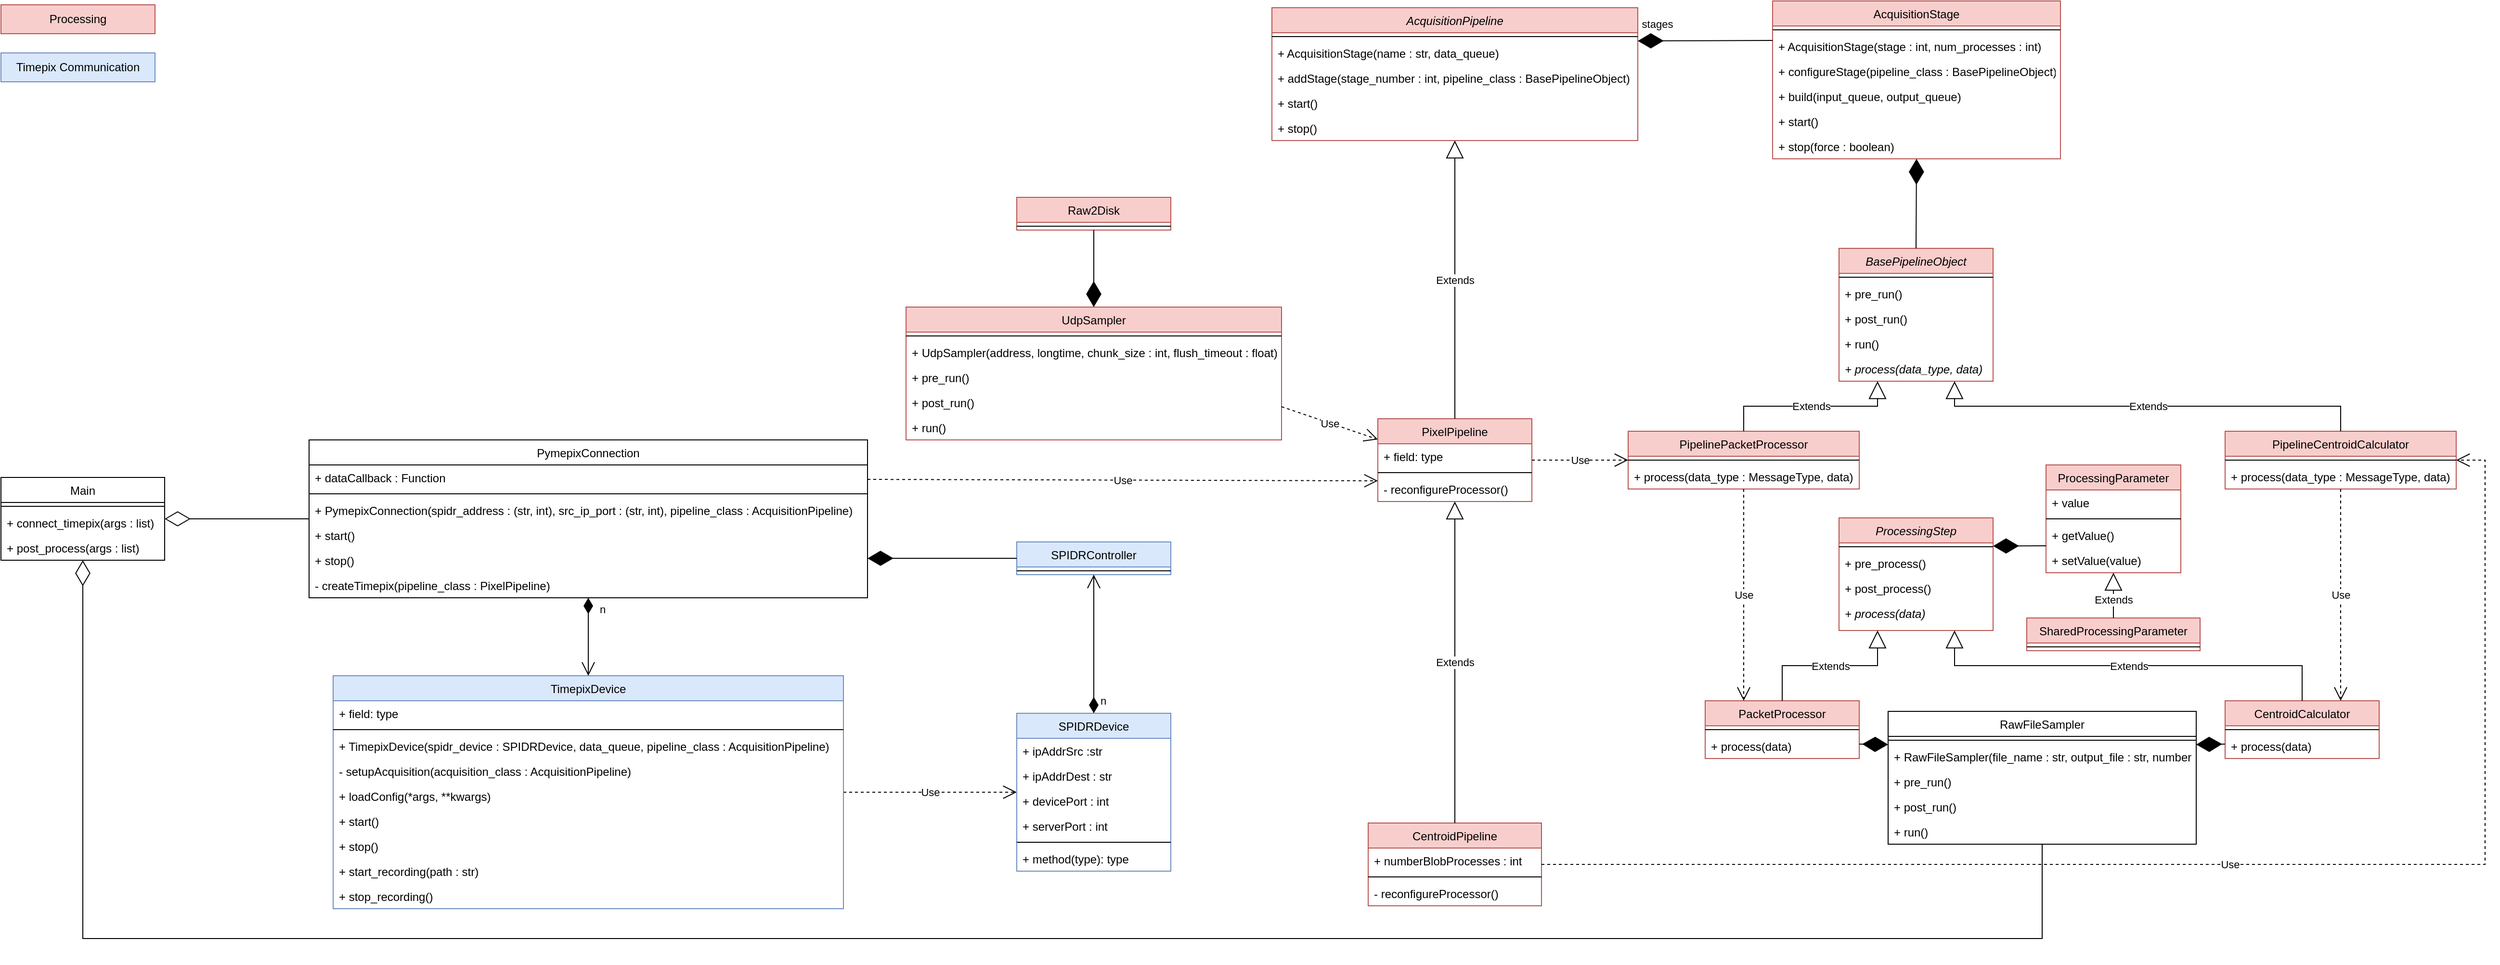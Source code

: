 <mxfile version="15.5.7" type="device"><diagram id="C5RBs43oDa-KdzZeNtuy" name="Page-1"><mxGraphModel dx="2893" dy="1191" grid="1" gridSize="10" guides="0" tooltips="1" connect="1" arrows="1" fold="1" page="1" pageScale="1" pageWidth="827" pageHeight="1169" background="none" math="0" shadow="0"><root><mxCell id="WIyWlLk6GJQsqaUBKTNV-0"/><mxCell id="WIyWlLk6GJQsqaUBKTNV-1" parent="WIyWlLk6GJQsqaUBKTNV-0"/><mxCell id="zkfFHV4jXpPFQw0GAbJ--6" value="PipelineCentroidCalculator" style="swimlane;fontStyle=0;align=center;verticalAlign=top;childLayout=stackLayout;horizontal=1;startSize=26;horizontalStack=0;resizeParent=1;resizeLast=0;collapsible=1;marginBottom=0;rounded=0;shadow=0;strokeWidth=1;fillColor=#f8cecc;strokeColor=#b85450;" parent="WIyWlLk6GJQsqaUBKTNV-1" vertex="1"><mxGeometry x="1690" y="563" width="240" height="60" as="geometry"><mxRectangle x="130" y="380" width="160" height="26" as="alternateBounds"/></mxGeometry></mxCell><mxCell id="zkfFHV4jXpPFQw0GAbJ--9" value="" style="line;html=1;strokeWidth=1;align=left;verticalAlign=middle;spacingTop=-1;spacingLeft=3;spacingRight=3;rotatable=0;labelPosition=right;points=[];portConstraint=eastwest;" parent="zkfFHV4jXpPFQw0GAbJ--6" vertex="1"><mxGeometry y="26" width="240" height="8" as="geometry"/></mxCell><mxCell id="0yUpC44vwRj2gJLpi4la-30" value="+ process(data_type : MessageType, data)" style="text;strokeColor=none;fillColor=none;align=left;verticalAlign=top;spacingLeft=4;spacingRight=4;overflow=hidden;rotatable=0;points=[[0,0.5],[1,0.5]];portConstraint=eastwest;" vertex="1" parent="zkfFHV4jXpPFQw0GAbJ--6"><mxGeometry y="34" width="240" height="26" as="geometry"/></mxCell><mxCell id="0yUpC44vwRj2gJLpi4la-0" value="PipelinePacketProcessor" style="swimlane;fontStyle=0;align=center;verticalAlign=top;childLayout=stackLayout;horizontal=1;startSize=26;horizontalStack=0;resizeParent=1;resizeLast=0;collapsible=1;marginBottom=0;rounded=0;shadow=0;strokeWidth=1;fillColor=#f8cecc;strokeColor=#b85450;" vertex="1" parent="WIyWlLk6GJQsqaUBKTNV-1"><mxGeometry x="1070" y="563" width="240" height="60" as="geometry"><mxRectangle x="130" y="380" width="160" height="26" as="alternateBounds"/></mxGeometry></mxCell><mxCell id="0yUpC44vwRj2gJLpi4la-1" value="" style="line;html=1;strokeWidth=1;align=left;verticalAlign=middle;spacingTop=-1;spacingLeft=3;spacingRight=3;rotatable=0;labelPosition=right;points=[];portConstraint=eastwest;" vertex="1" parent="0yUpC44vwRj2gJLpi4la-0"><mxGeometry y="26" width="240" height="8" as="geometry"/></mxCell><mxCell id="0yUpC44vwRj2gJLpi4la-31" value="+ process(data_type : MessageType, data)" style="text;strokeColor=none;fillColor=none;align=left;verticalAlign=top;spacingLeft=4;spacingRight=4;overflow=hidden;rotatable=0;points=[[0,0.5],[1,0.5]];portConstraint=eastwest;" vertex="1" parent="0yUpC44vwRj2gJLpi4la-0"><mxGeometry y="34" width="240" height="26" as="geometry"/></mxCell><mxCell id="0yUpC44vwRj2gJLpi4la-2" value="PacketProcessor" style="swimlane;fontStyle=0;align=center;verticalAlign=top;childLayout=stackLayout;horizontal=1;startSize=26;horizontalStack=0;resizeParent=1;resizeLast=0;collapsible=1;marginBottom=0;rounded=0;shadow=0;strokeWidth=1;fillColor=#f8cecc;strokeColor=#b85450;" vertex="1" parent="WIyWlLk6GJQsqaUBKTNV-1"><mxGeometry x="1150" y="843" width="160" height="60" as="geometry"><mxRectangle x="130" y="380" width="160" height="26" as="alternateBounds"/></mxGeometry></mxCell><mxCell id="0yUpC44vwRj2gJLpi4la-3" value="" style="line;html=1;strokeWidth=1;align=left;verticalAlign=middle;spacingTop=-1;spacingLeft=3;spacingRight=3;rotatable=0;labelPosition=right;points=[];portConstraint=eastwest;" vertex="1" parent="0yUpC44vwRj2gJLpi4la-2"><mxGeometry y="26" width="160" height="8" as="geometry"/></mxCell><mxCell id="0yUpC44vwRj2gJLpi4la-14" value="+ process(data)" style="text;strokeColor=none;fillColor=none;align=left;verticalAlign=top;spacingLeft=4;spacingRight=4;overflow=hidden;rotatable=0;points=[[0,0.5],[1,0.5]];portConstraint=eastwest;fontStyle=0" vertex="1" parent="0yUpC44vwRj2gJLpi4la-2"><mxGeometry y="34" width="160" height="26" as="geometry"/></mxCell><mxCell id="0yUpC44vwRj2gJLpi4la-4" value="ProcessingStep" style="swimlane;fontStyle=2;align=center;verticalAlign=top;childLayout=stackLayout;horizontal=1;startSize=26;horizontalStack=0;resizeParent=1;resizeLast=0;collapsible=1;marginBottom=0;rounded=0;shadow=0;strokeWidth=1;fillColor=#f8cecc;strokeColor=#b85450;" vertex="1" parent="WIyWlLk6GJQsqaUBKTNV-1"><mxGeometry x="1289" y="653" width="160" height="117" as="geometry"><mxRectangle x="130" y="380" width="160" height="26" as="alternateBounds"/></mxGeometry></mxCell><mxCell id="0yUpC44vwRj2gJLpi4la-5" value="" style="line;html=1;strokeWidth=1;align=left;verticalAlign=middle;spacingTop=-1;spacingLeft=3;spacingRight=3;rotatable=0;labelPosition=right;points=[];portConstraint=eastwest;" vertex="1" parent="0yUpC44vwRj2gJLpi4la-4"><mxGeometry y="26" width="160" height="8" as="geometry"/></mxCell><mxCell id="0yUpC44vwRj2gJLpi4la-11" value="+ pre_process()" style="text;strokeColor=none;fillColor=none;align=left;verticalAlign=top;spacingLeft=4;spacingRight=4;overflow=hidden;rotatable=0;points=[[0,0.5],[1,0.5]];portConstraint=eastwest;" vertex="1" parent="0yUpC44vwRj2gJLpi4la-4"><mxGeometry y="34" width="160" height="26" as="geometry"/></mxCell><mxCell id="0yUpC44vwRj2gJLpi4la-12" value="+ post_process()" style="text;strokeColor=none;fillColor=none;align=left;verticalAlign=top;spacingLeft=4;spacingRight=4;overflow=hidden;rotatable=0;points=[[0,0.5],[1,0.5]];portConstraint=eastwest;" vertex="1" parent="0yUpC44vwRj2gJLpi4la-4"><mxGeometry y="60" width="160" height="26" as="geometry"/></mxCell><mxCell id="0yUpC44vwRj2gJLpi4la-13" value="+ process(data)" style="text;strokeColor=none;fillColor=none;align=left;verticalAlign=top;spacingLeft=4;spacingRight=4;overflow=hidden;rotatable=0;points=[[0,0.5],[1,0.5]];portConstraint=eastwest;fontStyle=2" vertex="1" parent="0yUpC44vwRj2gJLpi4la-4"><mxGeometry y="86" width="160" height="26" as="geometry"/></mxCell><mxCell id="0yUpC44vwRj2gJLpi4la-6" value="CentroidCalculator" style="swimlane;fontStyle=0;align=center;verticalAlign=top;childLayout=stackLayout;horizontal=1;startSize=26;horizontalStack=0;resizeParent=1;resizeLast=0;collapsible=1;marginBottom=0;rounded=0;shadow=0;strokeWidth=1;fillColor=#f8cecc;strokeColor=#b85450;" vertex="1" parent="WIyWlLk6GJQsqaUBKTNV-1"><mxGeometry x="1690" y="843" width="160" height="60" as="geometry"><mxRectangle x="1690" y="843" width="160" height="26" as="alternateBounds"/></mxGeometry></mxCell><mxCell id="0yUpC44vwRj2gJLpi4la-7" value="" style="line;html=1;strokeWidth=1;align=left;verticalAlign=middle;spacingTop=-1;spacingLeft=3;spacingRight=3;rotatable=0;labelPosition=right;points=[];portConstraint=eastwest;" vertex="1" parent="0yUpC44vwRj2gJLpi4la-6"><mxGeometry y="26" width="160" height="8" as="geometry"/></mxCell><mxCell id="0yUpC44vwRj2gJLpi4la-15" value="+ process(data)" style="text;strokeColor=none;fillColor=none;align=left;verticalAlign=top;spacingLeft=4;spacingRight=4;overflow=hidden;rotatable=0;points=[[0,0.5],[1,0.5]];portConstraint=eastwest;fontStyle=0" vertex="1" parent="0yUpC44vwRj2gJLpi4la-6"><mxGeometry y="34" width="160" height="26" as="geometry"/></mxCell><mxCell id="0yUpC44vwRj2gJLpi4la-8" value="BasePipelineObject" style="swimlane;fontStyle=2;align=center;verticalAlign=top;childLayout=stackLayout;horizontal=1;startSize=26;horizontalStack=0;resizeParent=1;resizeLast=0;collapsible=1;marginBottom=0;rounded=0;shadow=0;strokeWidth=1;fillColor=#f8cecc;strokeColor=#b85450;" vertex="1" parent="WIyWlLk6GJQsqaUBKTNV-1"><mxGeometry x="1289" y="373" width="160" height="138" as="geometry"><mxRectangle x="130" y="380" width="160" height="26" as="alternateBounds"/></mxGeometry></mxCell><mxCell id="0yUpC44vwRj2gJLpi4la-9" value="" style="line;html=1;strokeWidth=1;align=left;verticalAlign=middle;spacingTop=-1;spacingLeft=3;spacingRight=3;rotatable=0;labelPosition=right;points=[];portConstraint=eastwest;" vertex="1" parent="0yUpC44vwRj2gJLpi4la-8"><mxGeometry y="26" width="160" height="8" as="geometry"/></mxCell><mxCell id="0yUpC44vwRj2gJLpi4la-24" value="+ pre_run()" style="text;strokeColor=none;fillColor=none;align=left;verticalAlign=top;spacingLeft=4;spacingRight=4;overflow=hidden;rotatable=0;points=[[0,0.5],[1,0.5]];portConstraint=eastwest;" vertex="1" parent="0yUpC44vwRj2gJLpi4la-8"><mxGeometry y="34" width="160" height="26" as="geometry"/></mxCell><mxCell id="0yUpC44vwRj2gJLpi4la-25" value="+ post_run()" style="text;strokeColor=none;fillColor=none;align=left;verticalAlign=top;spacingLeft=4;spacingRight=4;overflow=hidden;rotatable=0;points=[[0,0.5],[1,0.5]];portConstraint=eastwest;" vertex="1" parent="0yUpC44vwRj2gJLpi4la-8"><mxGeometry y="60" width="160" height="26" as="geometry"/></mxCell><mxCell id="0yUpC44vwRj2gJLpi4la-27" value="+ run()" style="text;strokeColor=none;fillColor=none;align=left;verticalAlign=top;spacingLeft=4;spacingRight=4;overflow=hidden;rotatable=0;points=[[0,0.5],[1,0.5]];portConstraint=eastwest;" vertex="1" parent="0yUpC44vwRj2gJLpi4la-8"><mxGeometry y="86" width="160" height="26" as="geometry"/></mxCell><mxCell id="0yUpC44vwRj2gJLpi4la-26" value="+ process(data_type, data)" style="text;strokeColor=none;fillColor=none;align=left;verticalAlign=top;spacingLeft=4;spacingRight=4;overflow=hidden;rotatable=0;points=[[0,0.5],[1,0.5]];portConstraint=eastwest;fontStyle=2" vertex="1" parent="0yUpC44vwRj2gJLpi4la-8"><mxGeometry y="112" width="160" height="26" as="geometry"/></mxCell><mxCell id="0yUpC44vwRj2gJLpi4la-20" value="Extends" style="endArrow=block;endSize=16;endFill=0;html=1;rounded=0;shadow=0;entryX=0.25;entryY=1;entryDx=0;entryDy=0;exitX=0.5;exitY=0;exitDx=0;exitDy=0;edgeStyle=orthogonalEdgeStyle;" edge="1" parent="WIyWlLk6GJQsqaUBKTNV-1" source="0yUpC44vwRj2gJLpi4la-2" target="0yUpC44vwRj2gJLpi4la-4"><mxGeometry width="160" relative="1" as="geometry"><mxPoint x="1200" y="793" as="sourcePoint"/><mxPoint x="1104" y="791" as="targetPoint"/></mxGeometry></mxCell><mxCell id="0yUpC44vwRj2gJLpi4la-21" value="Extends" style="endArrow=block;endSize=16;endFill=0;html=1;rounded=0;shadow=0;entryX=0.75;entryY=1;entryDx=0;entryDy=0;exitX=0.5;exitY=0;exitDx=0;exitDy=0;edgeStyle=orthogonalEdgeStyle;" edge="1" parent="WIyWlLk6GJQsqaUBKTNV-1" source="0yUpC44vwRj2gJLpi4la-6" target="0yUpC44vwRj2gJLpi4la-4"><mxGeometry width="160" relative="1" as="geometry"><mxPoint x="2065" y="793" as="sourcePoint"/><mxPoint x="1889" y="791" as="targetPoint"/></mxGeometry></mxCell><mxCell id="0yUpC44vwRj2gJLpi4la-22" value="Use" style="endArrow=open;endSize=12;dashed=1;html=1;rounded=0;shadow=0;exitX=0.5;exitY=1;exitDx=0;exitDy=0;entryX=0.25;entryY=0;entryDx=0;entryDy=0;" edge="1" parent="WIyWlLk6GJQsqaUBKTNV-1" source="0yUpC44vwRj2gJLpi4la-0" target="0yUpC44vwRj2gJLpi4la-2"><mxGeometry width="160" relative="1" as="geometry"><mxPoint x="1200" y="793" as="sourcePoint"/><mxPoint x="1360" y="793" as="targetPoint"/></mxGeometry></mxCell><mxCell id="0yUpC44vwRj2gJLpi4la-23" value="Use" style="endArrow=open;endSize=12;dashed=1;html=1;rounded=0;shadow=0;entryX=0.75;entryY=0;entryDx=0;entryDy=0;exitX=0.5;exitY=1;exitDx=0;exitDy=0;" edge="1" parent="WIyWlLk6GJQsqaUBKTNV-1" source="zkfFHV4jXpPFQw0GAbJ--6" target="0yUpC44vwRj2gJLpi4la-6"><mxGeometry width="160" relative="1" as="geometry"><mxPoint x="2065" y="793" as="sourcePoint"/><mxPoint x="2225" y="793" as="targetPoint"/></mxGeometry></mxCell><mxCell id="0yUpC44vwRj2gJLpi4la-29" value="Extends" style="endArrow=block;endSize=16;endFill=0;html=1;rounded=0;shadow=0;entryX=0.75;entryY=1;entryDx=0;entryDy=0;exitX=0.5;exitY=0;exitDx=0;exitDy=0;edgeStyle=orthogonalEdgeStyle;" edge="1" parent="WIyWlLk6GJQsqaUBKTNV-1" source="zkfFHV4jXpPFQw0GAbJ--6" target="0yUpC44vwRj2gJLpi4la-8"><mxGeometry width="160" relative="1" as="geometry"><mxPoint x="1485" y="673" as="sourcePoint"/><mxPoint x="1419" y="611" as="targetPoint"/></mxGeometry></mxCell><mxCell id="0yUpC44vwRj2gJLpi4la-33" value="ProcessingParameter" style="swimlane;fontStyle=0;align=center;verticalAlign=top;childLayout=stackLayout;horizontal=1;startSize=26;horizontalStack=0;resizeParent=1;resizeParentMax=0;resizeLast=0;collapsible=1;marginBottom=0;fillColor=#f8cecc;strokeColor=#b85450;" vertex="1" parent="WIyWlLk6GJQsqaUBKTNV-1"><mxGeometry x="1504" y="598" width="140" height="112" as="geometry"><mxRectangle x="1494" y="670" width="150" height="26" as="alternateBounds"/></mxGeometry></mxCell><mxCell id="0yUpC44vwRj2gJLpi4la-34" value="+ value" style="text;strokeColor=none;fillColor=none;align=left;verticalAlign=top;spacingLeft=4;spacingRight=4;overflow=hidden;rotatable=0;points=[[0,0.5],[1,0.5]];portConstraint=eastwest;" vertex="1" parent="0yUpC44vwRj2gJLpi4la-33"><mxGeometry y="26" width="140" height="26" as="geometry"/></mxCell><mxCell id="0yUpC44vwRj2gJLpi4la-35" value="" style="line;strokeWidth=1;fillColor=none;align=left;verticalAlign=middle;spacingTop=-1;spacingLeft=3;spacingRight=3;rotatable=0;labelPosition=right;points=[];portConstraint=eastwest;" vertex="1" parent="0yUpC44vwRj2gJLpi4la-33"><mxGeometry y="52" width="140" height="8" as="geometry"/></mxCell><mxCell id="0yUpC44vwRj2gJLpi4la-78" value="+ getValue()" style="text;strokeColor=none;fillColor=none;align=left;verticalAlign=top;spacingLeft=4;spacingRight=4;overflow=hidden;rotatable=0;points=[[0,0.5],[1,0.5]];portConstraint=eastwest;" vertex="1" parent="0yUpC44vwRj2gJLpi4la-33"><mxGeometry y="60" width="140" height="26" as="geometry"/></mxCell><mxCell id="0yUpC44vwRj2gJLpi4la-79" value="+ setValue(value)" style="text;strokeColor=none;fillColor=none;align=left;verticalAlign=top;spacingLeft=4;spacingRight=4;overflow=hidden;rotatable=0;points=[[0,0.5],[1,0.5]];portConstraint=eastwest;" vertex="1" parent="0yUpC44vwRj2gJLpi4la-33"><mxGeometry y="86" width="140" height="26" as="geometry"/></mxCell><mxCell id="0yUpC44vwRj2gJLpi4la-41" value="SharedProcessingParameter" style="swimlane;fontStyle=0;align=center;verticalAlign=top;childLayout=stackLayout;horizontal=1;startSize=26;horizontalStack=0;resizeParent=1;resizeParentMax=0;resizeLast=0;collapsible=1;marginBottom=0;fillColor=#f8cecc;strokeColor=#b85450;" vertex="1" parent="WIyWlLk6GJQsqaUBKTNV-1"><mxGeometry x="1484" y="757" width="180" height="34" as="geometry"/></mxCell><mxCell id="0yUpC44vwRj2gJLpi4la-43" value="" style="line;strokeWidth=1;fillColor=none;align=left;verticalAlign=middle;spacingTop=-1;spacingLeft=3;spacingRight=3;rotatable=0;labelPosition=right;points=[];portConstraint=eastwest;" vertex="1" parent="0yUpC44vwRj2gJLpi4la-41"><mxGeometry y="26" width="180" height="8" as="geometry"/></mxCell><mxCell id="0yUpC44vwRj2gJLpi4la-45" value="Extends" style="endArrow=block;endSize=16;endFill=0;html=1;rounded=0;shadow=0;exitX=0.5;exitY=0;exitDx=0;exitDy=0;entryX=0.5;entryY=1;entryDx=0;entryDy=0;" edge="1" parent="WIyWlLk6GJQsqaUBKTNV-1" source="0yUpC44vwRj2gJLpi4la-41" target="0yUpC44vwRj2gJLpi4la-33"><mxGeometry x="-0.191" width="160" relative="1" as="geometry"><mxPoint x="1635" y="635" as="sourcePoint"/><mxPoint x="1795" y="635" as="targetPoint"/><mxPoint as="offset"/></mxGeometry></mxCell><mxCell id="0yUpC44vwRj2gJLpi4la-46" value="RawFileSampler" style="swimlane;fontStyle=0;align=center;verticalAlign=top;childLayout=stackLayout;horizontal=1;startSize=26;horizontalStack=0;resizeParent=1;resizeParentMax=0;resizeLast=0;collapsible=1;marginBottom=0;" vertex="1" parent="WIyWlLk6GJQsqaUBKTNV-1"><mxGeometry x="1340" y="854" width="320" height="138" as="geometry"><mxRectangle x="1420" y="854" width="120" height="26" as="alternateBounds"/></mxGeometry></mxCell><mxCell id="0yUpC44vwRj2gJLpi4la-48" value="" style="line;strokeWidth=1;fillColor=none;align=left;verticalAlign=middle;spacingTop=-1;spacingLeft=3;spacingRight=3;rotatable=0;labelPosition=right;points=[];portConstraint=eastwest;" vertex="1" parent="0yUpC44vwRj2gJLpi4la-46"><mxGeometry y="26" width="320" height="8" as="geometry"/></mxCell><mxCell id="0yUpC44vwRj2gJLpi4la-163" value="+ RawFileSampler(file_name : str, output_file : str, number_of_processes : int, timewalk_file : str, cent_timewalk_file : str, progress_callback)" style="text;strokeColor=none;fillColor=none;align=left;verticalAlign=top;spacingLeft=4;spacingRight=4;overflow=hidden;rotatable=0;points=[[0,0.5],[1,0.5]];portConstraint=eastwest;rounded=0;glass=0;" vertex="1" parent="0yUpC44vwRj2gJLpi4la-46"><mxGeometry y="34" width="320" height="26" as="geometry"/></mxCell><mxCell id="0yUpC44vwRj2gJLpi4la-49" value="+ pre_run()" style="text;strokeColor=none;fillColor=none;align=left;verticalAlign=top;spacingLeft=4;spacingRight=4;overflow=hidden;rotatable=0;points=[[0,0.5],[1,0.5]];portConstraint=eastwest;" vertex="1" parent="0yUpC44vwRj2gJLpi4la-46"><mxGeometry y="60" width="320" height="26" as="geometry"/></mxCell><mxCell id="0yUpC44vwRj2gJLpi4la-107" value="+ post_run()" style="text;strokeColor=none;fillColor=none;align=left;verticalAlign=top;spacingLeft=4;spacingRight=4;overflow=hidden;rotatable=0;points=[[0,0.5],[1,0.5]];portConstraint=eastwest;" vertex="1" parent="0yUpC44vwRj2gJLpi4la-46"><mxGeometry y="86" width="320" height="26" as="geometry"/></mxCell><mxCell id="0yUpC44vwRj2gJLpi4la-108" value="+ run()" style="text;strokeColor=none;fillColor=none;align=left;verticalAlign=top;spacingLeft=4;spacingRight=4;overflow=hidden;rotatable=0;points=[[0,0.5],[1,0.5]];portConstraint=eastwest;" vertex="1" parent="0yUpC44vwRj2gJLpi4la-46"><mxGeometry y="112" width="320" height="26" as="geometry"/></mxCell><mxCell id="0yUpC44vwRj2gJLpi4la-50" value="UdpSampler" style="swimlane;fontStyle=0;align=center;verticalAlign=top;childLayout=stackLayout;horizontal=1;startSize=26;horizontalStack=0;resizeParent=1;resizeParentMax=0;resizeLast=0;collapsible=1;marginBottom=0;fillColor=#f8cecc;glass=0;rounded=0;strokeColor=#b85450;" vertex="1" parent="WIyWlLk6GJQsqaUBKTNV-1"><mxGeometry x="320" y="434" width="390" height="138" as="geometry"><mxRectangle x="320" y="434" width="100" height="26" as="alternateBounds"/></mxGeometry></mxCell><mxCell id="0yUpC44vwRj2gJLpi4la-52" value="" style="line;strokeWidth=1;fillColor=none;align=left;verticalAlign=middle;spacingTop=-1;spacingLeft=3;spacingRight=3;rotatable=0;labelPosition=right;points=[];portConstraint=eastwest;" vertex="1" parent="0yUpC44vwRj2gJLpi4la-50"><mxGeometry y="26" width="390" height="8" as="geometry"/></mxCell><mxCell id="0yUpC44vwRj2gJLpi4la-53" value="+ UdpSampler(address, longtime, chunk_size : int, flush_timeout : float)" style="text;strokeColor=none;fillColor=none;align=left;verticalAlign=top;spacingLeft=4;spacingRight=4;overflow=hidden;rotatable=0;points=[[0,0.5],[1,0.5]];portConstraint=eastwest;" vertex="1" parent="0yUpC44vwRj2gJLpi4la-50"><mxGeometry y="34" width="390" height="26" as="geometry"/></mxCell><mxCell id="0yUpC44vwRj2gJLpi4la-103" value="+ pre_run()" style="text;strokeColor=none;fillColor=none;align=left;verticalAlign=top;spacingLeft=4;spacingRight=4;overflow=hidden;rotatable=0;points=[[0,0.5],[1,0.5]];portConstraint=eastwest;" vertex="1" parent="0yUpC44vwRj2gJLpi4la-50"><mxGeometry y="60" width="390" height="26" as="geometry"/></mxCell><mxCell id="0yUpC44vwRj2gJLpi4la-104" value="+ post_run()" style="text;strokeColor=none;fillColor=none;align=left;verticalAlign=top;spacingLeft=4;spacingRight=4;overflow=hidden;rotatable=0;points=[[0,0.5],[1,0.5]];portConstraint=eastwest;" vertex="1" parent="0yUpC44vwRj2gJLpi4la-50"><mxGeometry y="86" width="390" height="26" as="geometry"/></mxCell><mxCell id="0yUpC44vwRj2gJLpi4la-105" value="+ run()" style="text;strokeColor=none;fillColor=none;align=left;verticalAlign=top;spacingLeft=4;spacingRight=4;overflow=hidden;rotatable=0;points=[[0,0.5],[1,0.5]];portConstraint=eastwest;" vertex="1" parent="0yUpC44vwRj2gJLpi4la-50"><mxGeometry y="112" width="390" height="26" as="geometry"/></mxCell><mxCell id="0yUpC44vwRj2gJLpi4la-54" value="Raw2Disk" style="swimlane;fontStyle=0;align=center;verticalAlign=top;childLayout=stackLayout;horizontal=1;startSize=26;horizontalStack=0;resizeParent=1;resizeParentMax=0;resizeLast=0;collapsible=1;marginBottom=0;fillColor=#f8cecc;strokeColor=#b85450;" vertex="1" parent="WIyWlLk6GJQsqaUBKTNV-1"><mxGeometry x="435" y="320" width="160" height="34" as="geometry"><mxRectangle x="435" y="450" width="90" height="26" as="alternateBounds"/></mxGeometry></mxCell><mxCell id="0yUpC44vwRj2gJLpi4la-56" value="" style="line;strokeWidth=1;fillColor=none;align=left;verticalAlign=middle;spacingTop=-1;spacingLeft=3;spacingRight=3;rotatable=0;labelPosition=right;points=[];portConstraint=eastwest;" vertex="1" parent="0yUpC44vwRj2gJLpi4la-54"><mxGeometry y="26" width="160" height="8" as="geometry"/></mxCell><mxCell id="0yUpC44vwRj2gJLpi4la-58" value="AcquisitionPipeline" style="swimlane;fontStyle=2;align=center;verticalAlign=top;childLayout=stackLayout;horizontal=1;startSize=26;horizontalStack=0;resizeParent=1;resizeParentMax=0;resizeLast=0;collapsible=1;marginBottom=0;fillColor=#f8cecc;strokeColor=#b85450;" vertex="1" parent="WIyWlLk6GJQsqaUBKTNV-1"><mxGeometry x="700" y="123" width="380" height="138" as="geometry"><mxRectangle x="1080" y="320" width="160" height="26" as="alternateBounds"/></mxGeometry></mxCell><mxCell id="0yUpC44vwRj2gJLpi4la-60" value="" style="line;strokeWidth=1;fillColor=none;align=left;verticalAlign=middle;spacingTop=-1;spacingLeft=3;spacingRight=3;rotatable=0;labelPosition=right;points=[];portConstraint=eastwest;" vertex="1" parent="0yUpC44vwRj2gJLpi4la-58"><mxGeometry y="26" width="380" height="8" as="geometry"/></mxCell><mxCell id="0yUpC44vwRj2gJLpi4la-61" value="+ AcquisitionStage(name : str, data_queue)" style="text;strokeColor=none;fillColor=none;align=left;verticalAlign=top;spacingLeft=4;spacingRight=4;overflow=hidden;rotatable=0;points=[[0,0.5],[1,0.5]];portConstraint=eastwest;" vertex="1" parent="0yUpC44vwRj2gJLpi4la-58"><mxGeometry y="34" width="380" height="26" as="geometry"/></mxCell><mxCell id="0yUpC44vwRj2gJLpi4la-84" value="+ addStage(stage_number : int, pipeline_class : BasePipelineObject)" style="text;strokeColor=none;fillColor=none;align=left;verticalAlign=top;spacingLeft=4;spacingRight=4;overflow=hidden;rotatable=0;points=[[0,0.5],[1,0.5]];portConstraint=eastwest;" vertex="1" parent="0yUpC44vwRj2gJLpi4la-58"><mxGeometry y="60" width="380" height="26" as="geometry"/></mxCell><mxCell id="0yUpC44vwRj2gJLpi4la-85" value="+ start()" style="text;strokeColor=none;fillColor=none;align=left;verticalAlign=top;spacingLeft=4;spacingRight=4;overflow=hidden;rotatable=0;points=[[0,0.5],[1,0.5]];portConstraint=eastwest;" vertex="1" parent="0yUpC44vwRj2gJLpi4la-58"><mxGeometry y="86" width="380" height="26" as="geometry"/></mxCell><mxCell id="0yUpC44vwRj2gJLpi4la-86" value="+ stop()" style="text;strokeColor=none;fillColor=none;align=left;verticalAlign=top;spacingLeft=4;spacingRight=4;overflow=hidden;rotatable=0;points=[[0,0.5],[1,0.5]];portConstraint=eastwest;" vertex="1" parent="0yUpC44vwRj2gJLpi4la-58"><mxGeometry y="112" width="380" height="26" as="geometry"/></mxCell><mxCell id="0yUpC44vwRj2gJLpi4la-62" value="CentroidPipeline" style="swimlane;fontStyle=0;align=center;verticalAlign=top;childLayout=stackLayout;horizontal=1;startSize=26;horizontalStack=0;resizeParent=1;resizeParentMax=0;resizeLast=0;collapsible=1;marginBottom=0;fillColor=#f8cecc;strokeColor=#b85450;" vertex="1" parent="WIyWlLk6GJQsqaUBKTNV-1"><mxGeometry x="800" y="970" width="180" height="86" as="geometry"/></mxCell><mxCell id="0yUpC44vwRj2gJLpi4la-63" value="+ numberBlobProcesses : int" style="text;strokeColor=none;fillColor=none;align=left;verticalAlign=top;spacingLeft=4;spacingRight=4;overflow=hidden;rotatable=0;points=[[0,0.5],[1,0.5]];portConstraint=eastwest;" vertex="1" parent="0yUpC44vwRj2gJLpi4la-62"><mxGeometry y="26" width="180" height="26" as="geometry"/></mxCell><mxCell id="0yUpC44vwRj2gJLpi4la-64" value="" style="line;strokeWidth=1;fillColor=none;align=left;verticalAlign=middle;spacingTop=-1;spacingLeft=3;spacingRight=3;rotatable=0;labelPosition=right;points=[];portConstraint=eastwest;" vertex="1" parent="0yUpC44vwRj2gJLpi4la-62"><mxGeometry y="52" width="180" height="8" as="geometry"/></mxCell><mxCell id="0yUpC44vwRj2gJLpi4la-65" value="- reconfigureProcessor()" style="text;strokeColor=none;fillColor=none;align=left;verticalAlign=top;spacingLeft=4;spacingRight=4;overflow=hidden;rotatable=0;points=[[0,0.5],[1,0.5]];portConstraint=eastwest;" vertex="1" parent="0yUpC44vwRj2gJLpi4la-62"><mxGeometry y="60" width="180" height="26" as="geometry"/></mxCell><mxCell id="0yUpC44vwRj2gJLpi4la-66" value="PixelPipeline" style="swimlane;fontStyle=0;align=center;verticalAlign=top;childLayout=stackLayout;horizontal=1;startSize=26;horizontalStack=0;resizeParent=1;resizeParentMax=0;resizeLast=0;collapsible=1;marginBottom=0;fillColor=#f8cecc;strokeColor=#b85450;" vertex="1" parent="WIyWlLk6GJQsqaUBKTNV-1"><mxGeometry x="810" y="550" width="160" height="86" as="geometry"><mxRectangle x="810" y="550" width="100" height="26" as="alternateBounds"/></mxGeometry></mxCell><mxCell id="0yUpC44vwRj2gJLpi4la-67" value="+ field: type" style="text;strokeColor=none;fillColor=none;align=left;verticalAlign=top;spacingLeft=4;spacingRight=4;overflow=hidden;rotatable=0;points=[[0,0.5],[1,0.5]];portConstraint=eastwest;" vertex="1" parent="0yUpC44vwRj2gJLpi4la-66"><mxGeometry y="26" width="160" height="26" as="geometry"/></mxCell><mxCell id="0yUpC44vwRj2gJLpi4la-68" value="" style="line;strokeWidth=1;fillColor=none;align=left;verticalAlign=middle;spacingTop=-1;spacingLeft=3;spacingRight=3;rotatable=0;labelPosition=right;points=[];portConstraint=eastwest;" vertex="1" parent="0yUpC44vwRj2gJLpi4la-66"><mxGeometry y="52" width="160" height="8" as="geometry"/></mxCell><mxCell id="0yUpC44vwRj2gJLpi4la-90" value="- reconfigureProcessor()" style="text;strokeColor=none;fillColor=none;align=left;verticalAlign=top;spacingLeft=4;spacingRight=4;overflow=hidden;rotatable=0;points=[[0,0.5],[1,0.5]];portConstraint=eastwest;" vertex="1" parent="0yUpC44vwRj2gJLpi4la-66"><mxGeometry y="60" width="160" height="26" as="geometry"/></mxCell><mxCell id="0yUpC44vwRj2gJLpi4la-70" value="Extends" style="endArrow=block;endSize=16;endFill=0;html=1;rounded=0;shadow=0;entryX=0.5;entryY=1;entryDx=0;entryDy=0;exitX=0.5;exitY=0;exitDx=0;exitDy=0;" edge="1" parent="WIyWlLk6GJQsqaUBKTNV-1" source="0yUpC44vwRj2gJLpi4la-62" target="0yUpC44vwRj2gJLpi4la-66"><mxGeometry width="160" relative="1" as="geometry"><mxPoint x="453" y="626" as="sourcePoint"/><mxPoint x="613" y="626" as="targetPoint"/></mxGeometry></mxCell><mxCell id="0yUpC44vwRj2gJLpi4la-71" value="Extends" style="endArrow=block;endSize=16;endFill=0;html=1;rounded=0;shadow=0;entryX=0.5;entryY=1;entryDx=0;entryDy=0;exitX=0.5;exitY=0;exitDx=0;exitDy=0;" edge="1" parent="WIyWlLk6GJQsqaUBKTNV-1" source="0yUpC44vwRj2gJLpi4la-66" target="0yUpC44vwRj2gJLpi4la-58"><mxGeometry width="160" relative="1" as="geometry"><mxPoint x="343" y="341" as="sourcePoint"/><mxPoint x="503" y="341" as="targetPoint"/></mxGeometry></mxCell><mxCell id="0yUpC44vwRj2gJLpi4la-72" value="AcquisitionStage" style="swimlane;fontStyle=0;align=center;verticalAlign=top;childLayout=stackLayout;horizontal=1;startSize=26;horizontalStack=0;resizeParent=1;resizeParentMax=0;resizeLast=0;collapsible=1;marginBottom=0;fillColor=#f8cecc;strokeColor=#b85450;" vertex="1" parent="WIyWlLk6GJQsqaUBKTNV-1"><mxGeometry x="1220" y="116" width="299" height="164" as="geometry"/></mxCell><mxCell id="0yUpC44vwRj2gJLpi4la-74" value="" style="line;strokeWidth=1;fillColor=none;align=left;verticalAlign=middle;spacingTop=-1;spacingLeft=3;spacingRight=3;rotatable=0;labelPosition=right;points=[];portConstraint=eastwest;" vertex="1" parent="0yUpC44vwRj2gJLpi4la-72"><mxGeometry y="26" width="299" height="8" as="geometry"/></mxCell><mxCell id="0yUpC44vwRj2gJLpi4la-75" value="+ AcquisitionStage(stage : int, num_processes : int)" style="text;strokeColor=none;fillColor=none;align=left;verticalAlign=top;spacingLeft=4;spacingRight=4;overflow=hidden;rotatable=0;points=[[0,0.5],[1,0.5]];portConstraint=eastwest;" vertex="1" parent="0yUpC44vwRj2gJLpi4la-72"><mxGeometry y="34" width="299" height="26" as="geometry"/></mxCell><mxCell id="0yUpC44vwRj2gJLpi4la-80" value="+ configureStage(pipeline_class : BasePipelineObject)" style="text;strokeColor=none;fillColor=none;align=left;verticalAlign=top;spacingLeft=4;spacingRight=4;overflow=hidden;rotatable=0;points=[[0,0.5],[1,0.5]];portConstraint=eastwest;" vertex="1" parent="0yUpC44vwRj2gJLpi4la-72"><mxGeometry y="60" width="299" height="26" as="geometry"/></mxCell><mxCell id="0yUpC44vwRj2gJLpi4la-81" value="+ build(input_queue, output_queue)" style="text;strokeColor=none;fillColor=none;align=left;verticalAlign=top;spacingLeft=4;spacingRight=4;overflow=hidden;rotatable=0;points=[[0,0.5],[1,0.5]];portConstraint=eastwest;" vertex="1" parent="0yUpC44vwRj2gJLpi4la-72"><mxGeometry y="86" width="299" height="26" as="geometry"/></mxCell><mxCell id="0yUpC44vwRj2gJLpi4la-82" value="+ start()" style="text;strokeColor=none;fillColor=none;align=left;verticalAlign=top;spacingLeft=4;spacingRight=4;overflow=hidden;rotatable=0;points=[[0,0.5],[1,0.5]];portConstraint=eastwest;" vertex="1" parent="0yUpC44vwRj2gJLpi4la-72"><mxGeometry y="112" width="299" height="26" as="geometry"/></mxCell><mxCell id="0yUpC44vwRj2gJLpi4la-83" value="+ stop(force : boolean)" style="text;strokeColor=none;fillColor=none;align=left;verticalAlign=top;spacingLeft=4;spacingRight=4;overflow=hidden;rotatable=0;points=[[0,0.5],[1,0.5]];portConstraint=eastwest;" vertex="1" parent="0yUpC44vwRj2gJLpi4la-72"><mxGeometry y="138" width="299" height="26" as="geometry"/></mxCell><mxCell id="0yUpC44vwRj2gJLpi4la-77" value="" style="endArrow=diamondThin;endFill=1;endSize=24;html=1;rounded=0;shadow=0;entryX=1;entryY=0.25;entryDx=0;entryDy=0;exitX=0;exitY=0.25;exitDx=0;exitDy=0;" edge="1" parent="WIyWlLk6GJQsqaUBKTNV-1" source="0yUpC44vwRj2gJLpi4la-72" target="0yUpC44vwRj2gJLpi4la-58"><mxGeometry width="160" relative="1" as="geometry"><mxPoint x="310" y="333" as="sourcePoint"/><mxPoint x="470" y="333" as="targetPoint"/></mxGeometry></mxCell><mxCell id="0yUpC44vwRj2gJLpi4la-87" value="stages" style="edgeLabel;html=1;align=center;verticalAlign=middle;resizable=0;points=[];" vertex="1" connectable="0" parent="0yUpC44vwRj2gJLpi4la-77"><mxGeometry x="0.817" y="-5" relative="1" as="geometry"><mxPoint x="7" y="-13" as="offset"/></mxGeometry></mxCell><mxCell id="0yUpC44vwRj2gJLpi4la-89" value="" style="endArrow=diamondThin;endFill=1;endSize=24;html=1;rounded=0;shadow=0;entryX=0.5;entryY=1;entryDx=0;entryDy=0;exitX=0.5;exitY=0;exitDx=0;exitDy=0;" edge="1" parent="WIyWlLk6GJQsqaUBKTNV-1" source="0yUpC44vwRj2gJLpi4la-8" target="0yUpC44vwRj2gJLpi4la-72"><mxGeometry width="160" relative="1" as="geometry"><mxPoint x="870" y="660" as="sourcePoint"/><mxPoint x="1030" y="660" as="targetPoint"/></mxGeometry></mxCell><mxCell id="0yUpC44vwRj2gJLpi4la-92" value="Extends" style="endArrow=block;endSize=16;endFill=0;html=1;rounded=0;shadow=0;entryX=0.25;entryY=1;entryDx=0;entryDy=0;exitX=0.5;exitY=0;exitDx=0;exitDy=0;edgeStyle=orthogonalEdgeStyle;" edge="1" parent="WIyWlLk6GJQsqaUBKTNV-1" source="0yUpC44vwRj2gJLpi4la-0" target="0yUpC44vwRj2gJLpi4la-8"><mxGeometry width="160" relative="1" as="geometry"><mxPoint x="870" y="660" as="sourcePoint"/><mxPoint x="1030" y="660" as="targetPoint"/></mxGeometry></mxCell><mxCell id="0yUpC44vwRj2gJLpi4la-93" value="Use" style="endArrow=open;endSize=12;dashed=1;html=1;rounded=0;shadow=0;entryX=0;entryY=0.5;entryDx=0;entryDy=0;exitX=1;exitY=0.5;exitDx=0;exitDy=0;" edge="1" parent="WIyWlLk6GJQsqaUBKTNV-1" source="0yUpC44vwRj2gJLpi4la-66" target="0yUpC44vwRj2gJLpi4la-0"><mxGeometry width="160" relative="1" as="geometry"><mxPoint x="870" y="660" as="sourcePoint"/><mxPoint x="1030" y="660" as="targetPoint"/></mxGeometry></mxCell><mxCell id="0yUpC44vwRj2gJLpi4la-94" value="Use" style="endArrow=open;endSize=12;dashed=1;html=1;rounded=0;shadow=0;exitX=1;exitY=0.5;exitDx=0;exitDy=0;entryX=1;entryY=0.5;entryDx=0;entryDy=0;edgeStyle=elbowEdgeStyle;" edge="1" parent="WIyWlLk6GJQsqaUBKTNV-1" source="0yUpC44vwRj2gJLpi4la-62" target="zkfFHV4jXpPFQw0GAbJ--6"><mxGeometry width="160" relative="1" as="geometry"><mxPoint x="870" y="660" as="sourcePoint"/><mxPoint x="1030" y="660" as="targetPoint"/><Array as="points"><mxPoint x="1960" y="760"/><mxPoint x="1880" y="850"/></Array></mxGeometry></mxCell><mxCell id="0yUpC44vwRj2gJLpi4la-97" value="" style="endArrow=diamondThin;endFill=1;endSize=24;html=1;rounded=0;shadow=0;entryX=1;entryY=0.25;entryDx=0;entryDy=0;exitX=0;exitY=0.75;exitDx=0;exitDy=0;" edge="1" parent="WIyWlLk6GJQsqaUBKTNV-1" source="0yUpC44vwRj2gJLpi4la-33" target="0yUpC44vwRj2gJLpi4la-4"><mxGeometry width="160" relative="1" as="geometry"><mxPoint x="1490" y="660" as="sourcePoint"/><mxPoint x="1290" y="660" as="targetPoint"/></mxGeometry></mxCell><mxCell id="0yUpC44vwRj2gJLpi4la-102" value="Use" style="endArrow=open;endSize=12;dashed=1;html=1;rounded=0;shadow=0;entryX=0;entryY=0.5;entryDx=0;entryDy=0;exitX=1;exitY=0.5;exitDx=0;exitDy=0;" edge="1" parent="WIyWlLk6GJQsqaUBKTNV-1" source="0yUpC44vwRj2gJLpi4la-128" target="0yUpC44vwRj2gJLpi4la-124"><mxGeometry width="160" relative="1" as="geometry"><mxPoint x="270" y="873" as="sourcePoint"/><mxPoint x="730" y="563" as="targetPoint"/></mxGeometry></mxCell><mxCell id="0yUpC44vwRj2gJLpi4la-106" value="" style="endArrow=diamondThin;endFill=1;endSize=24;html=1;rounded=0;shadow=0;entryX=0.5;entryY=0;entryDx=0;entryDy=0;exitX=0.5;exitY=1;exitDx=0;exitDy=0;" edge="1" parent="WIyWlLk6GJQsqaUBKTNV-1" source="0yUpC44vwRj2gJLpi4la-54" target="0yUpC44vwRj2gJLpi4la-50"><mxGeometry width="160" relative="1" as="geometry"><mxPoint x="520" y="370" as="sourcePoint"/><mxPoint x="1240" y="480" as="targetPoint"/></mxGeometry></mxCell><mxCell id="0yUpC44vwRj2gJLpi4la-109" value="" style="endArrow=diamondThin;endFill=1;endSize=24;html=1;rounded=0;shadow=0;entryX=0;entryY=0.25;entryDx=0;entryDy=0;exitX=1;exitY=0.75;exitDx=0;exitDy=0;" edge="1" parent="WIyWlLk6GJQsqaUBKTNV-1" source="0yUpC44vwRj2gJLpi4la-2" target="0yUpC44vwRj2gJLpi4la-46"><mxGeometry width="160" relative="1" as="geometry"><mxPoint x="1040" y="680" as="sourcePoint"/><mxPoint x="1400" y="920" as="targetPoint"/></mxGeometry></mxCell><mxCell id="0yUpC44vwRj2gJLpi4la-110" value="" style="endArrow=diamondThin;endFill=1;endSize=24;html=1;rounded=0;shadow=0;entryX=1;entryY=0.25;entryDx=0;entryDy=0;exitX=0;exitY=0.75;exitDx=0;exitDy=0;" edge="1" parent="WIyWlLk6GJQsqaUBKTNV-1" source="0yUpC44vwRj2gJLpi4la-6" target="0yUpC44vwRj2gJLpi4la-46"><mxGeometry width="160" relative="1" as="geometry"><mxPoint x="1680" y="900" as="sourcePoint"/><mxPoint x="1200" y="680" as="targetPoint"/></mxGeometry></mxCell><mxCell id="0yUpC44vwRj2gJLpi4la-120" value="SPIDRController" style="swimlane;fontStyle=0;align=center;verticalAlign=top;childLayout=stackLayout;horizontal=1;startSize=26;horizontalStack=0;resizeParent=1;resizeParentMax=0;resizeLast=0;collapsible=1;marginBottom=0;rounded=0;glass=0;fillColor=#dae8fc;strokeColor=#6c8ebf;" vertex="1" parent="WIyWlLk6GJQsqaUBKTNV-1"><mxGeometry x="435" y="678" width="160" height="34" as="geometry"><mxRectangle x="440" y="650" width="120" height="26" as="alternateBounds"/></mxGeometry></mxCell><mxCell id="0yUpC44vwRj2gJLpi4la-122" value="" style="line;strokeWidth=1;fillColor=none;align=left;verticalAlign=middle;spacingTop=-1;spacingLeft=3;spacingRight=3;rotatable=0;labelPosition=right;points=[];portConstraint=eastwest;rounded=0;glass=0;" vertex="1" parent="0yUpC44vwRj2gJLpi4la-120"><mxGeometry y="26" width="160" height="8" as="geometry"/></mxCell><mxCell id="0yUpC44vwRj2gJLpi4la-124" value="SPIDRDevice" style="swimlane;fontStyle=0;align=center;verticalAlign=top;childLayout=stackLayout;horizontal=1;startSize=26;horizontalStack=0;resizeParent=1;resizeParentMax=0;resizeLast=0;collapsible=1;marginBottom=0;rounded=0;glass=0;fillColor=#dae8fc;strokeColor=#6c8ebf;" vertex="1" parent="WIyWlLk6GJQsqaUBKTNV-1"><mxGeometry x="435" y="856" width="160" height="164" as="geometry"><mxRectangle x="360" y="830" width="110" height="26" as="alternateBounds"/></mxGeometry></mxCell><mxCell id="0yUpC44vwRj2gJLpi4la-158" value="+ ipAddrSrc :str" style="text;strokeColor=none;fillColor=none;align=left;verticalAlign=top;spacingLeft=4;spacingRight=4;overflow=hidden;rotatable=0;points=[[0,0.5],[1,0.5]];portConstraint=eastwest;rounded=0;glass=0;" vertex="1" parent="0yUpC44vwRj2gJLpi4la-124"><mxGeometry y="26" width="160" height="26" as="geometry"/></mxCell><mxCell id="0yUpC44vwRj2gJLpi4la-159" value="+ ipAddrDest : str" style="text;strokeColor=none;fillColor=none;align=left;verticalAlign=top;spacingLeft=4;spacingRight=4;overflow=hidden;rotatable=0;points=[[0,0.5],[1,0.5]];portConstraint=eastwest;rounded=0;glass=0;" vertex="1" parent="0yUpC44vwRj2gJLpi4la-124"><mxGeometry y="52" width="160" height="26" as="geometry"/></mxCell><mxCell id="0yUpC44vwRj2gJLpi4la-125" value="+ devicePort : int" style="text;strokeColor=none;fillColor=none;align=left;verticalAlign=top;spacingLeft=4;spacingRight=4;overflow=hidden;rotatable=0;points=[[0,0.5],[1,0.5]];portConstraint=eastwest;rounded=0;glass=0;" vertex="1" parent="0yUpC44vwRj2gJLpi4la-124"><mxGeometry y="78" width="160" height="26" as="geometry"/></mxCell><mxCell id="0yUpC44vwRj2gJLpi4la-157" value="+ serverPort : int" style="text;strokeColor=none;fillColor=none;align=left;verticalAlign=top;spacingLeft=4;spacingRight=4;overflow=hidden;rotatable=0;points=[[0,0.5],[1,0.5]];portConstraint=eastwest;rounded=0;glass=0;" vertex="1" parent="0yUpC44vwRj2gJLpi4la-124"><mxGeometry y="104" width="160" height="26" as="geometry"/></mxCell><mxCell id="0yUpC44vwRj2gJLpi4la-126" value="" style="line;strokeWidth=1;fillColor=none;align=left;verticalAlign=middle;spacingTop=-1;spacingLeft=3;spacingRight=3;rotatable=0;labelPosition=right;points=[];portConstraint=eastwest;rounded=0;glass=0;" vertex="1" parent="0yUpC44vwRj2gJLpi4la-124"><mxGeometry y="130" width="160" height="8" as="geometry"/></mxCell><mxCell id="0yUpC44vwRj2gJLpi4la-127" value="+ method(type): type" style="text;strokeColor=none;fillColor=none;align=left;verticalAlign=top;spacingLeft=4;spacingRight=4;overflow=hidden;rotatable=0;points=[[0,0.5],[1,0.5]];portConstraint=eastwest;rounded=0;glass=0;" vertex="1" parent="0yUpC44vwRj2gJLpi4la-124"><mxGeometry y="138" width="160" height="26" as="geometry"/></mxCell><mxCell id="0yUpC44vwRj2gJLpi4la-128" value="TimepixDevice" style="swimlane;fontStyle=0;align=center;verticalAlign=top;childLayout=stackLayout;horizontal=1;startSize=26;horizontalStack=0;resizeParent=1;resizeParentMax=0;resizeLast=0;collapsible=1;marginBottom=0;rounded=0;glass=0;fillColor=#dae8fc;strokeColor=#6c8ebf;" vertex="1" parent="WIyWlLk6GJQsqaUBKTNV-1"><mxGeometry x="-275" y="817" width="530" height="242" as="geometry"><mxRectangle x="-275" y="817" width="110" height="26" as="alternateBounds"/></mxGeometry></mxCell><mxCell id="0yUpC44vwRj2gJLpi4la-129" value="+ field: type" style="text;strokeColor=none;fillColor=none;align=left;verticalAlign=top;spacingLeft=4;spacingRight=4;overflow=hidden;rotatable=0;points=[[0,0.5],[1,0.5]];portConstraint=eastwest;rounded=0;glass=0;" vertex="1" parent="0yUpC44vwRj2gJLpi4la-128"><mxGeometry y="26" width="530" height="26" as="geometry"/></mxCell><mxCell id="0yUpC44vwRj2gJLpi4la-130" value="" style="line;strokeWidth=1;fillColor=none;align=left;verticalAlign=middle;spacingTop=-1;spacingLeft=3;spacingRight=3;rotatable=0;labelPosition=right;points=[];portConstraint=eastwest;rounded=0;glass=0;" vertex="1" parent="0yUpC44vwRj2gJLpi4la-128"><mxGeometry y="52" width="530" height="8" as="geometry"/></mxCell><mxCell id="0yUpC44vwRj2gJLpi4la-143" value="+ TimepixDevice(spidr_device : SPIDRDevice, data_queue, pipeline_class : AcquisitionPipeline)" style="text;strokeColor=none;fillColor=none;align=left;verticalAlign=top;spacingLeft=4;spacingRight=4;overflow=hidden;rotatable=0;points=[[0,0.5],[1,0.5]];portConstraint=eastwest;rounded=0;glass=0;" vertex="1" parent="0yUpC44vwRj2gJLpi4la-128"><mxGeometry y="60" width="530" height="26" as="geometry"/></mxCell><mxCell id="0yUpC44vwRj2gJLpi4la-131" value="- setupAcquisition(acquisition_class : AcquisitionPipeline)" style="text;strokeColor=none;fillColor=none;align=left;verticalAlign=top;spacingLeft=4;spacingRight=4;overflow=hidden;rotatable=0;points=[[0,0.5],[1,0.5]];portConstraint=eastwest;rounded=0;glass=0;" vertex="1" parent="0yUpC44vwRj2gJLpi4la-128"><mxGeometry y="86" width="530" height="26" as="geometry"/></mxCell><mxCell id="0yUpC44vwRj2gJLpi4la-145" value="+ loadConfig(*args, **kwargs)" style="text;strokeColor=none;fillColor=none;align=left;verticalAlign=top;spacingLeft=4;spacingRight=4;overflow=hidden;rotatable=0;points=[[0,0.5],[1,0.5]];portConstraint=eastwest;rounded=0;glass=0;" vertex="1" parent="0yUpC44vwRj2gJLpi4la-128"><mxGeometry y="112" width="530" height="26" as="geometry"/></mxCell><mxCell id="0yUpC44vwRj2gJLpi4la-146" value="+ start()" style="text;strokeColor=none;fillColor=none;align=left;verticalAlign=top;spacingLeft=4;spacingRight=4;overflow=hidden;rotatable=0;points=[[0,0.5],[1,0.5]];portConstraint=eastwest;rounded=0;glass=0;" vertex="1" parent="0yUpC44vwRj2gJLpi4la-128"><mxGeometry y="138" width="530" height="26" as="geometry"/></mxCell><mxCell id="0yUpC44vwRj2gJLpi4la-147" value="+ stop()" style="text;strokeColor=none;fillColor=none;align=left;verticalAlign=top;spacingLeft=4;spacingRight=4;overflow=hidden;rotatable=0;points=[[0,0.5],[1,0.5]];portConstraint=eastwest;rounded=0;glass=0;" vertex="1" parent="0yUpC44vwRj2gJLpi4la-128"><mxGeometry y="164" width="530" height="26" as="geometry"/></mxCell><mxCell id="0yUpC44vwRj2gJLpi4la-148" value="+ start_recording(path : str)" style="text;strokeColor=none;fillColor=none;align=left;verticalAlign=top;spacingLeft=4;spacingRight=4;overflow=hidden;rotatable=0;points=[[0,0.5],[1,0.5]];portConstraint=eastwest;rounded=0;glass=0;" vertex="1" parent="0yUpC44vwRj2gJLpi4la-128"><mxGeometry y="190" width="530" height="26" as="geometry"/></mxCell><mxCell id="0yUpC44vwRj2gJLpi4la-149" value="+ stop_recording()" style="text;strokeColor=none;fillColor=none;align=left;verticalAlign=top;spacingLeft=4;spacingRight=4;overflow=hidden;rotatable=0;points=[[0,0.5],[1,0.5]];portConstraint=eastwest;rounded=0;glass=0;" vertex="1" parent="0yUpC44vwRj2gJLpi4la-128"><mxGeometry y="216" width="530" height="26" as="geometry"/></mxCell><mxCell id="0yUpC44vwRj2gJLpi4la-132" value="PymepixConnection" style="swimlane;fontStyle=0;align=center;verticalAlign=top;childLayout=stackLayout;horizontal=1;startSize=26;horizontalStack=0;resizeParent=1;resizeParentMax=0;resizeLast=0;collapsible=1;marginBottom=0;rounded=0;glass=0;fillColor=default;" vertex="1" parent="WIyWlLk6GJQsqaUBKTNV-1"><mxGeometry x="-300" y="572" width="580" height="164" as="geometry"><mxRectangle x="-300" y="572" width="140" height="26" as="alternateBounds"/></mxGeometry></mxCell><mxCell id="0yUpC44vwRj2gJLpi4la-133" value="+ dataCallback : Function" style="text;strokeColor=none;fillColor=none;align=left;verticalAlign=top;spacingLeft=4;spacingRight=4;overflow=hidden;rotatable=0;points=[[0,0.5],[1,0.5]];portConstraint=eastwest;rounded=0;glass=0;" vertex="1" parent="0yUpC44vwRj2gJLpi4la-132"><mxGeometry y="26" width="580" height="26" as="geometry"/></mxCell><mxCell id="0yUpC44vwRj2gJLpi4la-134" value="" style="line;strokeWidth=1;fillColor=none;align=left;verticalAlign=middle;spacingTop=-1;spacingLeft=3;spacingRight=3;rotatable=0;labelPosition=right;points=[];portConstraint=eastwest;rounded=0;glass=0;" vertex="1" parent="0yUpC44vwRj2gJLpi4la-132"><mxGeometry y="52" width="580" height="8" as="geometry"/></mxCell><mxCell id="0yUpC44vwRj2gJLpi4la-135" value="+ PymepixConnection(spidr_address : (str, int), src_ip_port : (str, int), pipeline_class : AcquisitionPipeline)" style="text;strokeColor=none;fillColor=none;align=left;verticalAlign=top;spacingLeft=4;spacingRight=4;overflow=hidden;rotatable=0;points=[[0,0.5],[1,0.5]];portConstraint=eastwest;rounded=0;glass=0;" vertex="1" parent="0yUpC44vwRj2gJLpi4la-132"><mxGeometry y="60" width="580" height="26" as="geometry"/></mxCell><mxCell id="0yUpC44vwRj2gJLpi4la-136" value="+ start()" style="text;strokeColor=none;fillColor=none;align=left;verticalAlign=top;spacingLeft=4;spacingRight=4;overflow=hidden;rotatable=0;points=[[0,0.5],[1,0.5]];portConstraint=eastwest;rounded=0;glass=0;" vertex="1" parent="0yUpC44vwRj2gJLpi4la-132"><mxGeometry y="86" width="580" height="26" as="geometry"/></mxCell><mxCell id="0yUpC44vwRj2gJLpi4la-137" value="+ stop()" style="text;strokeColor=none;fillColor=none;align=left;verticalAlign=top;spacingLeft=4;spacingRight=4;overflow=hidden;rotatable=0;points=[[0,0.5],[1,0.5]];portConstraint=eastwest;rounded=0;glass=0;" vertex="1" parent="0yUpC44vwRj2gJLpi4la-132"><mxGeometry y="112" width="580" height="26" as="geometry"/></mxCell><mxCell id="0yUpC44vwRj2gJLpi4la-139" value="- createTimepix(pipeline_class : PixelPipeline)" style="text;strokeColor=none;fillColor=none;align=left;verticalAlign=top;spacingLeft=4;spacingRight=4;overflow=hidden;rotatable=0;points=[[0,0.5],[1,0.5]];portConstraint=eastwest;rounded=0;glass=0;" vertex="1" parent="0yUpC44vwRj2gJLpi4la-132"><mxGeometry y="138" width="580" height="26" as="geometry"/></mxCell><mxCell id="0yUpC44vwRj2gJLpi4la-138" value="n" style="endArrow=open;html=1;endSize=12;startArrow=diamondThin;startSize=14;startFill=1;edgeStyle=orthogonalEdgeStyle;align=left;verticalAlign=bottom;rounded=0;shadow=0;exitX=0.5;exitY=1;exitDx=0;exitDy=0;entryX=0.5;entryY=0;entryDx=0;entryDy=0;" edge="1" parent="WIyWlLk6GJQsqaUBKTNV-1" source="0yUpC44vwRj2gJLpi4la-132" target="0yUpC44vwRj2gJLpi4la-128"><mxGeometry x="-0.489" y="10" relative="1" as="geometry"><mxPoint x="620" y="840" as="sourcePoint"/><mxPoint x="-20" y="820" as="targetPoint"/><mxPoint as="offset"/></mxGeometry></mxCell><mxCell id="0yUpC44vwRj2gJLpi4la-141" value="Use" style="endArrow=open;endSize=12;dashed=1;html=1;rounded=0;shadow=0;entryX=0;entryY=0.75;entryDx=0;entryDy=0;exitX=1;exitY=0.25;exitDx=0;exitDy=0;" edge="1" parent="WIyWlLk6GJQsqaUBKTNV-1" source="0yUpC44vwRj2gJLpi4la-132" target="0yUpC44vwRj2gJLpi4la-66"><mxGeometry width="160" relative="1" as="geometry"><mxPoint x="640" y="570" as="sourcePoint"/><mxPoint x="780" y="640" as="targetPoint"/></mxGeometry></mxCell><mxCell id="0yUpC44vwRj2gJLpi4la-144" value="Use" style="endArrow=open;endSize=12;dashed=1;html=1;rounded=0;shadow=0;entryX=0;entryY=0.25;entryDx=0;entryDy=0;exitX=1;exitY=0.75;exitDx=0;exitDy=0;" edge="1" parent="WIyWlLk6GJQsqaUBKTNV-1" source="0yUpC44vwRj2gJLpi4la-50" target="0yUpC44vwRj2gJLpi4la-66"><mxGeometry width="160" relative="1" as="geometry"><mxPoint x="740" y="540" as="sourcePoint"/><mxPoint x="800" y="570" as="targetPoint"/></mxGeometry></mxCell><mxCell id="0yUpC44vwRj2gJLpi4la-150" value="" style="endArrow=diamondThin;endFill=1;endSize=24;html=1;rounded=0;shadow=0;entryX=1;entryY=0.75;entryDx=0;entryDy=0;exitX=0;exitY=0.5;exitDx=0;exitDy=0;" edge="1" parent="WIyWlLk6GJQsqaUBKTNV-1" source="0yUpC44vwRj2gJLpi4la-120" target="0yUpC44vwRj2gJLpi4la-132"><mxGeometry width="160" relative="1" as="geometry"><mxPoint x="420" y="680" as="sourcePoint"/><mxPoint x="300" y="720" as="targetPoint"/></mxGeometry></mxCell><mxCell id="0yUpC44vwRj2gJLpi4la-152" value="n" style="endArrow=open;html=1;endSize=12;startArrow=diamondThin;startSize=14;startFill=1;edgeStyle=orthogonalEdgeStyle;align=left;verticalAlign=bottom;rounded=0;shadow=0;exitX=0.5;exitY=0;exitDx=0;exitDy=0;entryX=0.5;entryY=1;entryDx=0;entryDy=0;" edge="1" parent="WIyWlLk6GJQsqaUBKTNV-1" source="0yUpC44vwRj2gJLpi4la-124" target="0yUpC44vwRj2gJLpi4la-120"><mxGeometry x="-0.939" y="-5" relative="1" as="geometry"><mxPoint x="640" y="710" as="sourcePoint"/><mxPoint x="800" y="710" as="targetPoint"/><mxPoint as="offset"/></mxGeometry></mxCell><mxCell id="0yUpC44vwRj2gJLpi4la-153" value="Main" style="swimlane;fontStyle=0;align=center;verticalAlign=top;childLayout=stackLayout;horizontal=1;startSize=26;horizontalStack=0;resizeParent=1;resizeParentMax=0;resizeLast=0;collapsible=1;marginBottom=0;rounded=0;glass=0;fillColor=default;" vertex="1" parent="WIyWlLk6GJQsqaUBKTNV-1"><mxGeometry x="-620" y="611" width="170" height="86" as="geometry"><mxRectangle x="-590" y="641" width="60" height="26" as="alternateBounds"/></mxGeometry></mxCell><mxCell id="0yUpC44vwRj2gJLpi4la-155" value="" style="line;strokeWidth=1;fillColor=none;align=left;verticalAlign=middle;spacingTop=-1;spacingLeft=3;spacingRight=3;rotatable=0;labelPosition=right;points=[];portConstraint=eastwest;rounded=0;glass=0;" vertex="1" parent="0yUpC44vwRj2gJLpi4la-153"><mxGeometry y="26" width="170" height="8" as="geometry"/></mxCell><mxCell id="0yUpC44vwRj2gJLpi4la-156" value="+ connect_timepix(args : list)" style="text;strokeColor=none;fillColor=none;align=left;verticalAlign=top;spacingLeft=4;spacingRight=4;overflow=hidden;rotatable=0;points=[[0,0.5],[1,0.5]];portConstraint=eastwest;rounded=0;glass=0;" vertex="1" parent="0yUpC44vwRj2gJLpi4la-153"><mxGeometry y="34" width="170" height="26" as="geometry"/></mxCell><mxCell id="0yUpC44vwRj2gJLpi4la-162" value="+ post_process(args : list)" style="text;strokeColor=none;fillColor=none;align=left;verticalAlign=top;spacingLeft=4;spacingRight=4;overflow=hidden;rotatable=0;points=[[0,0.5],[1,0.5]];portConstraint=eastwest;rounded=0;glass=0;" vertex="1" parent="0yUpC44vwRj2gJLpi4la-153"><mxGeometry y="60" width="170" height="26" as="geometry"/></mxCell><mxCell id="0yUpC44vwRj2gJLpi4la-160" value="" style="endArrow=diamondThin;endFill=0;endSize=24;html=1;rounded=0;shadow=0;entryX=1;entryY=0.5;entryDx=0;entryDy=0;exitX=0;exitY=0.5;exitDx=0;exitDy=0;" edge="1" parent="WIyWlLk6GJQsqaUBKTNV-1" source="0yUpC44vwRj2gJLpi4la-132" target="0yUpC44vwRj2gJLpi4la-153"><mxGeometry width="160" relative="1" as="geometry"><mxPoint x="-150" y="630" as="sourcePoint"/><mxPoint x="-410" y="600" as="targetPoint"/></mxGeometry></mxCell><mxCell id="0yUpC44vwRj2gJLpi4la-161" value="" style="endArrow=diamondThin;endFill=0;endSize=24;html=1;rounded=0;shadow=0;entryX=0.5;entryY=1;entryDx=0;entryDy=0;exitX=0.5;exitY=1;exitDx=0;exitDy=0;edgeStyle=orthogonalEdgeStyle;" edge="1" parent="WIyWlLk6GJQsqaUBKTNV-1" source="0yUpC44vwRj2gJLpi4la-46" target="0yUpC44vwRj2gJLpi4la-153"><mxGeometry width="160" relative="1" as="geometry"><mxPoint x="1510" y="1000" as="sourcePoint"/><mxPoint x="-530" y="720" as="targetPoint"/><Array as="points"><mxPoint x="1500" y="1090"/><mxPoint x="-535" y="1090"/></Array></mxGeometry></mxCell><mxCell id="0yUpC44vwRj2gJLpi4la-165" value="Processing" style="rounded=0;whiteSpace=wrap;html=1;glass=0;fillColor=#f8cecc;strokeColor=#b85450;" vertex="1" parent="WIyWlLk6GJQsqaUBKTNV-1"><mxGeometry x="-620" y="120" width="160" height="30" as="geometry"/></mxCell><mxCell id="0yUpC44vwRj2gJLpi4la-166" value="Timepix Communication" style="rounded=0;whiteSpace=wrap;html=1;glass=0;fillColor=#dae8fc;strokeColor=#6c8ebf;" vertex="1" parent="WIyWlLk6GJQsqaUBKTNV-1"><mxGeometry x="-620" y="170" width="160" height="30" as="geometry"/></mxCell></root></mxGraphModel></diagram></mxfile>